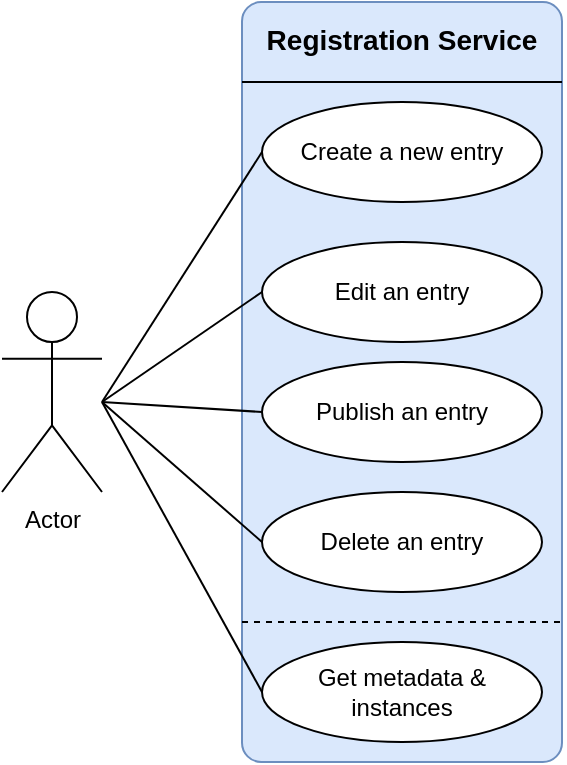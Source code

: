 <mxfile version="13.1.14" type="device"><diagram id="a2QfrXgu_6mJzfkMyXk7" name="Page-1"><mxGraphModel dx="1287" dy="491" grid="1" gridSize="10" guides="1" tooltips="1" connect="1" arrows="1" fold="1" page="1" pageScale="1" pageWidth="850" pageHeight="1100" math="0" shadow="0"><root><mxCell id="0"/><mxCell id="1" parent="0"/><mxCell id="zC70Pjga98ICyrhJ3tcD-7" value="&lt;p style=&quot;margin: 0px ; text-align: center ; font-size: 14px ; line-height: 90%&quot;&gt;&lt;br&gt;&lt;/p&gt;&lt;p style=&quot;margin: 0px ; text-align: center ; font-size: 14px ; line-height: 90%&quot;&gt;&lt;b&gt;Registration Service&lt;/b&gt;&lt;/p&gt;" style="verticalAlign=top;align=left;overflow=fill;fontSize=15;fontFamily=Helvetica;html=1;horizontal=1;fillColor=#dae8fc;strokeColor=#6c8ebf;rounded=1;arcSize=6;" parent="1" vertex="1"><mxGeometry x="330" y="40" width="160" height="380" as="geometry"/></mxCell><mxCell id="zC70Pjga98ICyrhJ3tcD-1" value="Actor" style="shape=umlActor;verticalLabelPosition=bottom;labelBackgroundColor=#ffffff;verticalAlign=top;html=1;" parent="1" vertex="1"><mxGeometry x="210" y="185" width="50" height="100" as="geometry"/></mxCell><mxCell id="zC70Pjga98ICyrhJ3tcD-2" value="Create a new entry" style="ellipse;whiteSpace=wrap;html=1;" parent="1" vertex="1"><mxGeometry x="340" y="90" width="140" height="50" as="geometry"/></mxCell><mxCell id="zC70Pjga98ICyrhJ3tcD-10" value="Edit an entry" style="ellipse;whiteSpace=wrap;html=1;" parent="1" vertex="1"><mxGeometry x="340" y="160" width="140" height="50" as="geometry"/></mxCell><mxCell id="zC70Pjga98ICyrhJ3tcD-12" value="Publish an entry" style="ellipse;whiteSpace=wrap;html=1;" parent="1" vertex="1"><mxGeometry x="340" y="220" width="140" height="50" as="geometry"/></mxCell><mxCell id="zC70Pjga98ICyrhJ3tcD-13" value="Delete an entry" style="ellipse;whiteSpace=wrap;html=1;" parent="1" vertex="1"><mxGeometry x="340" y="285" width="140" height="50" as="geometry"/></mxCell><mxCell id="zC70Pjga98ICyrhJ3tcD-15" value="" style="endArrow=none;html=1;" parent="1" edge="1"><mxGeometry width="50" height="50" relative="1" as="geometry"><mxPoint x="330" y="80" as="sourcePoint"/><mxPoint x="490" y="80" as="targetPoint"/></mxGeometry></mxCell><mxCell id="zC70Pjga98ICyrhJ3tcD-17" value="" style="endArrow=none;html=1;dashed=1;" parent="1" edge="1"><mxGeometry width="50" height="50" relative="1" as="geometry"><mxPoint x="330" y="350" as="sourcePoint"/><mxPoint x="490" y="350" as="targetPoint"/></mxGeometry></mxCell><mxCell id="zC70Pjga98ICyrhJ3tcD-18" value="" style="endArrow=none;html=1;entryX=0;entryY=0.5;entryDx=0;entryDy=0;" parent="1" target="zC70Pjga98ICyrhJ3tcD-13" edge="1"><mxGeometry width="50" height="50" relative="1" as="geometry"><mxPoint x="260" y="240" as="sourcePoint"/><mxPoint x="260" y="460" as="targetPoint"/></mxGeometry></mxCell><mxCell id="zC70Pjga98ICyrhJ3tcD-19" value="" style="endArrow=none;html=1;entryX=0;entryY=0.5;entryDx=0;entryDy=0;" parent="1" target="zC70Pjga98ICyrhJ3tcD-2" edge="1"><mxGeometry width="50" height="50" relative="1" as="geometry"><mxPoint x="260" y="240" as="sourcePoint"/><mxPoint x="350" y="365" as="targetPoint"/></mxGeometry></mxCell><mxCell id="zC70Pjga98ICyrhJ3tcD-20" value="" style="endArrow=none;html=1;entryX=0;entryY=0.5;entryDx=0;entryDy=0;" parent="1" target="zC70Pjga98ICyrhJ3tcD-10" edge="1"><mxGeometry width="50" height="50" relative="1" as="geometry"><mxPoint x="260" y="240" as="sourcePoint"/><mxPoint x="360" y="375" as="targetPoint"/></mxGeometry></mxCell><mxCell id="zC70Pjga98ICyrhJ3tcD-22" value="" style="endArrow=none;html=1;entryX=0;entryY=0.5;entryDx=0;entryDy=0;" parent="1" target="zC70Pjga98ICyrhJ3tcD-12" edge="1"><mxGeometry width="50" height="50" relative="1" as="geometry"><mxPoint x="260" y="240" as="sourcePoint"/><mxPoint x="380" y="395" as="targetPoint"/></mxGeometry></mxCell><mxCell id="2DUu--_h4PyszD2Tej31-1" value="Get metadata &amp;amp; instances" style="ellipse;whiteSpace=wrap;html=1;" vertex="1" parent="1"><mxGeometry x="340" y="360" width="140" height="50" as="geometry"/></mxCell><mxCell id="2DUu--_h4PyszD2Tej31-3" value="" style="endArrow=none;html=1;entryX=0;entryY=0.5;entryDx=0;entryDy=0;" edge="1" parent="1" target="2DUu--_h4PyszD2Tej31-1"><mxGeometry width="50" height="50" relative="1" as="geometry"><mxPoint x="260" y="240" as="sourcePoint"/><mxPoint x="350" y="320" as="targetPoint"/></mxGeometry></mxCell></root></mxGraphModel></diagram></mxfile>